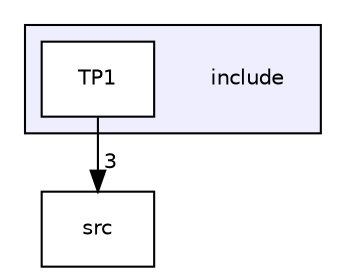 digraph "include" {
  compound=true
  node [ fontsize="10", fontname="Helvetica"];
  edge [ labelfontsize="10", labelfontname="Helvetica"];
  subgraph clusterdir_d44c64559bbebec7f509842c48db8b23 {
    graph [ bgcolor="#eeeeff", pencolor="black", label="" URL="dir_d44c64559bbebec7f509842c48db8b23.html"];
    dir_d44c64559bbebec7f509842c48db8b23 [shape=plaintext label="include"];
    dir_06a2a2f16e8a15b3723b245c4acc246c [shape=box label="TP1" color="black" fillcolor="white" style="filled" URL="dir_06a2a2f16e8a15b3723b245c4acc246c.html"];
  }
  dir_68267d1309a1af8e8297ef4c3efbcdba [shape=box label="src" URL="dir_68267d1309a1af8e8297ef4c3efbcdba.html"];
  dir_06a2a2f16e8a15b3723b245c4acc246c->dir_68267d1309a1af8e8297ef4c3efbcdba [headlabel="3", labeldistance=1.5 headhref="dir_000001_000002.html"];
}
